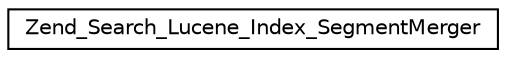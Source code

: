 digraph G
{
  edge [fontname="Helvetica",fontsize="10",labelfontname="Helvetica",labelfontsize="10"];
  node [fontname="Helvetica",fontsize="10",shape=record];
  rankdir="LR";
  Node1 [label="Zend_Search_Lucene_Index_SegmentMerger",height=0.2,width=0.4,color="black", fillcolor="white", style="filled",URL="$class_zend___search___lucene___index___segment_merger.html"];
}
